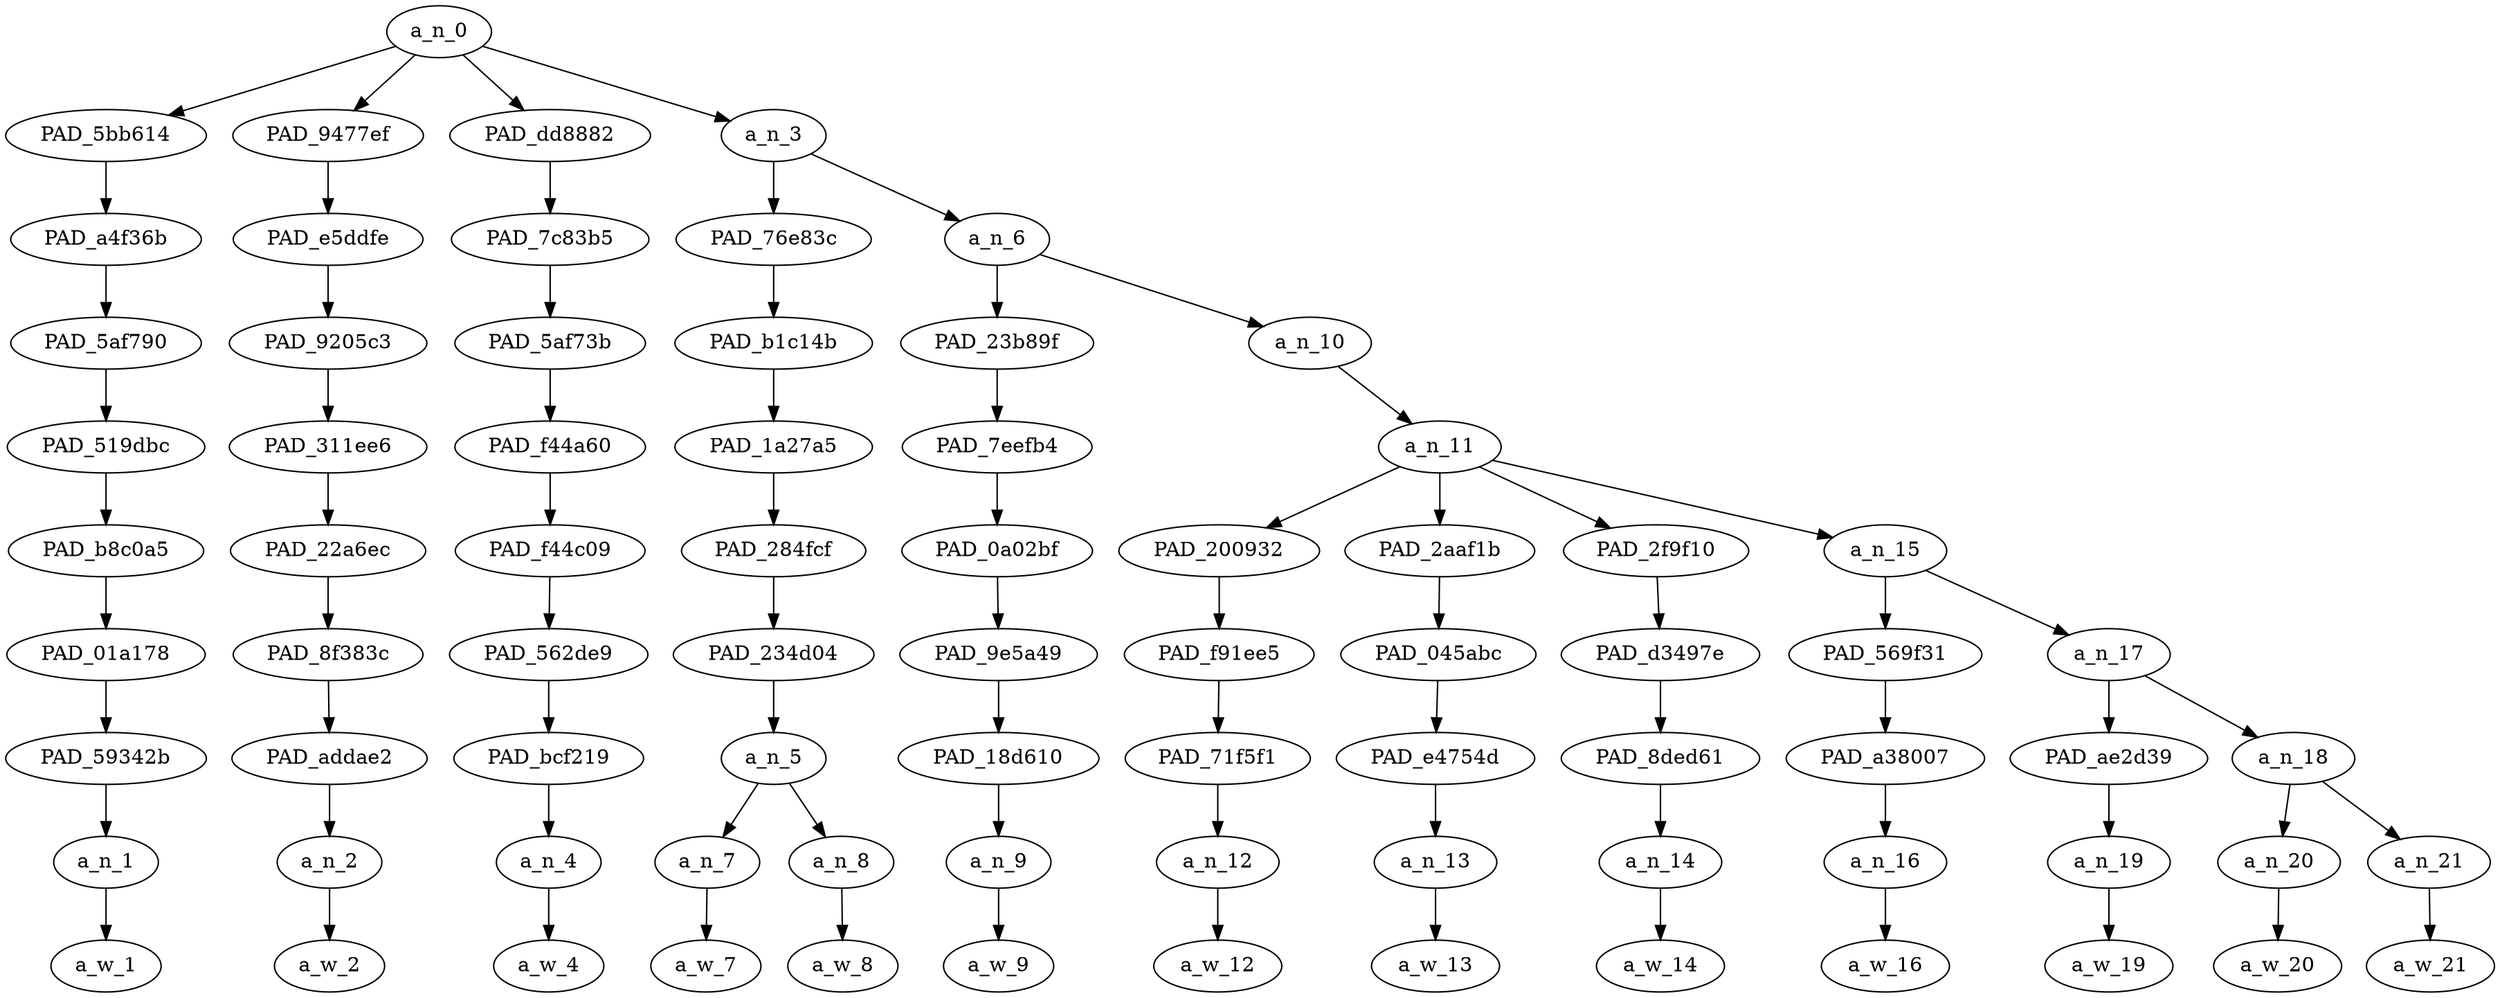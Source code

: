 strict digraph "" {
	a_n_0	[div_dir=1,
		index=0,
		level=9,
		pos="4.236328125,9!",
		text_span="[0, 1, 2, 3, 4, 5, 6, 7, 8, 9, 10, 11, 12]",
		value=1.00000000];
	PAD_5bb614	[div_dir=-1,
		index=0,
		level=8,
		pos="0.0,8!",
		text_span="[0]",
		value=0.11840951];
	a_n_0 -> PAD_5bb614;
	PAD_9477ef	[div_dir=1,
		index=1,
		level=8,
		pos="1.0,8!",
		text_span="[1]",
		value=0.06728066];
	a_n_0 -> PAD_9477ef;
	PAD_dd8882	[div_dir=-1,
		index=3,
		level=8,
		pos="12.0,8!",
		text_span="[12]",
		value=0.06014943];
	a_n_0 -> PAD_dd8882;
	a_n_3	[div_dir=1,
		index=2,
		level=8,
		pos="3.9453125,8!",
		text_span="[2, 3, 4, 5, 6, 7, 8, 9, 10, 11]",
		value=0.75389818];
	a_n_0 -> a_n_3;
	PAD_a4f36b	[div_dir=-1,
		index=0,
		level=7,
		pos="0.0,7!",
		text_span="[0]",
		value=0.11840951];
	PAD_5bb614 -> PAD_a4f36b;
	PAD_5af790	[div_dir=-1,
		index=0,
		level=6,
		pos="0.0,6!",
		text_span="[0]",
		value=0.11840951];
	PAD_a4f36b -> PAD_5af790;
	PAD_519dbc	[div_dir=-1,
		index=0,
		level=5,
		pos="0.0,5!",
		text_span="[0]",
		value=0.11840951];
	PAD_5af790 -> PAD_519dbc;
	PAD_b8c0a5	[div_dir=-1,
		index=0,
		level=4,
		pos="0.0,4!",
		text_span="[0]",
		value=0.11840951];
	PAD_519dbc -> PAD_b8c0a5;
	PAD_01a178	[div_dir=-1,
		index=0,
		level=3,
		pos="0.0,3!",
		text_span="[0]",
		value=0.11840951];
	PAD_b8c0a5 -> PAD_01a178;
	PAD_59342b	[div_dir=-1,
		index=0,
		level=2,
		pos="0.0,2!",
		text_span="[0]",
		value=0.11840951];
	PAD_01a178 -> PAD_59342b;
	a_n_1	[div_dir=-1,
		index=0,
		level=1,
		pos="0.0,1!",
		text_span="[0]",
		value=0.11840951];
	PAD_59342b -> a_n_1;
	a_w_1	[div_dir=0,
		index=0,
		level=0,
		pos="0,0!",
		text_span="[0]",
		value=am];
	a_n_1 -> a_w_1;
	PAD_e5ddfe	[div_dir=1,
		index=1,
		level=7,
		pos="1.0,7!",
		text_span="[1]",
		value=0.06728066];
	PAD_9477ef -> PAD_e5ddfe;
	PAD_9205c3	[div_dir=1,
		index=1,
		level=6,
		pos="1.0,6!",
		text_span="[1]",
		value=0.06728066];
	PAD_e5ddfe -> PAD_9205c3;
	PAD_311ee6	[div_dir=1,
		index=1,
		level=5,
		pos="1.0,5!",
		text_span="[1]",
		value=0.06728066];
	PAD_9205c3 -> PAD_311ee6;
	PAD_22a6ec	[div_dir=1,
		index=1,
		level=4,
		pos="1.0,4!",
		text_span="[1]",
		value=0.06728066];
	PAD_311ee6 -> PAD_22a6ec;
	PAD_8f383c	[div_dir=1,
		index=1,
		level=3,
		pos="1.0,3!",
		text_span="[1]",
		value=0.06728066];
	PAD_22a6ec -> PAD_8f383c;
	PAD_addae2	[div_dir=1,
		index=1,
		level=2,
		pos="1.0,2!",
		text_span="[1]",
		value=0.06728066];
	PAD_8f383c -> PAD_addae2;
	a_n_2	[div_dir=1,
		index=1,
		level=1,
		pos="1.0,1!",
		text_span="[1]",
		value=0.06728066];
	PAD_addae2 -> a_n_2;
	a_w_2	[div_dir=0,
		index=1,
		level=0,
		pos="1,0!",
		text_span="[1]",
		value=i];
	a_n_2 -> a_w_2;
	PAD_7c83b5	[div_dir=-1,
		index=4,
		level=7,
		pos="12.0,7!",
		text_span="[12]",
		value=0.06014943];
	PAD_dd8882 -> PAD_7c83b5;
	PAD_5af73b	[div_dir=-1,
		index=5,
		level=6,
		pos="12.0,6!",
		text_span="[12]",
		value=0.06014943];
	PAD_7c83b5 -> PAD_5af73b;
	PAD_f44a60	[div_dir=-1,
		index=5,
		level=5,
		pos="12.0,5!",
		text_span="[12]",
		value=0.06014943];
	PAD_5af73b -> PAD_f44a60;
	PAD_f44c09	[div_dir=-1,
		index=8,
		level=4,
		pos="12.0,4!",
		text_span="[12]",
		value=0.06014943];
	PAD_f44a60 -> PAD_f44c09;
	PAD_562de9	[div_dir=-1,
		index=9,
		level=3,
		pos="12.0,3!",
		text_span="[12]",
		value=0.06014943];
	PAD_f44c09 -> PAD_562de9;
	PAD_bcf219	[div_dir=-1,
		index=10,
		level=2,
		pos="12.0,2!",
		text_span="[12]",
		value=0.06014943];
	PAD_562de9 -> PAD_bcf219;
	a_n_4	[div_dir=-1,
		index=12,
		level=1,
		pos="12.0,1!",
		text_span="[12]",
		value=0.06014943];
	PAD_bcf219 -> a_n_4;
	a_w_4	[div_dir=0,
		index=12,
		level=0,
		pos="12,0!",
		text_span="[12]",
		value=🤮];
	a_n_4 -> a_w_4;
	PAD_76e83c	[div_dir=1,
		index=2,
		level=7,
		pos="2.5,7!",
		text_span="[2, 3]",
		value=0.10646601];
	a_n_3 -> PAD_76e83c;
	a_n_6	[div_dir=1,
		index=3,
		level=7,
		pos="5.390625,7!",
		text_span="[4, 5, 6, 7, 8, 9, 10, 11]",
		value=0.64675057];
	a_n_3 -> a_n_6;
	PAD_b1c14b	[div_dir=1,
		index=2,
		level=6,
		pos="2.5,6!",
		text_span="[2, 3]",
		value=0.10646601];
	PAD_76e83c -> PAD_b1c14b;
	PAD_1a27a5	[div_dir=1,
		index=2,
		level=5,
		pos="2.5,5!",
		text_span="[2, 3]",
		value=0.10646601];
	PAD_b1c14b -> PAD_1a27a5;
	PAD_284fcf	[div_dir=1,
		index=2,
		level=4,
		pos="2.5,4!",
		text_span="[2, 3]",
		value=0.10646601];
	PAD_1a27a5 -> PAD_284fcf;
	PAD_234d04	[div_dir=1,
		index=2,
		level=3,
		pos="2.5,3!",
		text_span="[2, 3]",
		value=0.10646601];
	PAD_284fcf -> PAD_234d04;
	a_n_5	[div_dir=1,
		index=2,
		level=2,
		pos="2.5,2!",
		text_span="[2, 3]",
		value=0.10646601];
	PAD_234d04 -> a_n_5;
	a_n_7	[div_dir=1,
		index=2,
		level=1,
		pos="2.0,1!",
		text_span="[2]",
		value=0.05516069];
	a_n_5 -> a_n_7;
	a_n_8	[div_dir=1,
		index=3,
		level=1,
		pos="3.0,1!",
		text_span="[3]",
		value=0.05102359];
	a_n_5 -> a_n_8;
	a_w_7	[div_dir=0,
		index=2,
		level=0,
		pos="2,0!",
		text_span="[2]",
		value=the];
	a_n_7 -> a_w_7;
	a_w_8	[div_dir=0,
		index=3,
		level=0,
		pos="3,0!",
		text_span="[3]",
		value=only];
	a_n_8 -> a_w_8;
	PAD_23b89f	[div_dir=-1,
		index=3,
		level=6,
		pos="4.0,6!",
		text_span="[4]",
		value=0.05978616];
	a_n_6 -> PAD_23b89f;
	a_n_10	[div_dir=1,
		index=4,
		level=6,
		pos="6.78125,6!",
		text_span="[5, 6, 7, 8, 9, 10, 11]",
		value=0.58634255];
	a_n_6 -> a_n_10;
	PAD_7eefb4	[div_dir=-1,
		index=3,
		level=5,
		pos="4.0,5!",
		text_span="[4]",
		value=0.05978616];
	PAD_23b89f -> PAD_7eefb4;
	PAD_0a02bf	[div_dir=-1,
		index=3,
		level=4,
		pos="4.0,4!",
		text_span="[4]",
		value=0.05978616];
	PAD_7eefb4 -> PAD_0a02bf;
	PAD_9e5a49	[div_dir=-1,
		index=3,
		level=3,
		pos="4.0,3!",
		text_span="[4]",
		value=0.05978616];
	PAD_0a02bf -> PAD_9e5a49;
	PAD_18d610	[div_dir=-1,
		index=3,
		level=2,
		pos="4.0,2!",
		text_span="[4]",
		value=0.05978616];
	PAD_9e5a49 -> PAD_18d610;
	a_n_9	[div_dir=-1,
		index=4,
		level=1,
		pos="4.0,1!",
		text_span="[4]",
		value=0.05978616];
	PAD_18d610 -> a_n_9;
	a_w_9	[div_dir=0,
		index=4,
		level=0,
		pos="4,0!",
		text_span="[4]",
		value=who];
	a_n_9 -> a_w_9;
	a_n_11	[div_dir=1,
		index=4,
		level=5,
		pos="6.78125,5!",
		text_span="[5, 6, 7, 8, 9, 10, 11]",
		value=0.58565276];
	a_n_10 -> a_n_11;
	PAD_200932	[div_dir=1,
		index=4,
		level=4,
		pos="5.0,4!",
		text_span="[5]",
		value=0.05191521];
	a_n_11 -> PAD_200932;
	PAD_2aaf1b	[div_dir=-1,
		index=5,
		level=4,
		pos="6.0,4!",
		text_span="[6]",
		value=0.07012139];
	a_n_11 -> PAD_2aaf1b;
	PAD_2f9f10	[div_dir=1,
		index=6,
		level=4,
		pos="7.0,4!",
		text_span="[7]",
		value=0.04522652];
	a_n_11 -> PAD_2f9f10;
	a_n_15	[div_dir=1,
		index=7,
		level=4,
		pos="9.125,4!",
		text_span="[8, 9, 10, 11]",
		value=0.41769984];
	a_n_11 -> a_n_15;
	PAD_f91ee5	[div_dir=1,
		index=4,
		level=3,
		pos="5.0,3!",
		text_span="[5]",
		value=0.05191521];
	PAD_200932 -> PAD_f91ee5;
	PAD_71f5f1	[div_dir=1,
		index=4,
		level=2,
		pos="5.0,2!",
		text_span="[5]",
		value=0.05191521];
	PAD_f91ee5 -> PAD_71f5f1;
	a_n_12	[div_dir=1,
		index=5,
		level=1,
		pos="5.0,1!",
		text_span="[5]",
		value=0.05191521];
	PAD_71f5f1 -> a_n_12;
	a_w_12	[div_dir=0,
		index=5,
		level=0,
		pos="5,0!",
		text_span="[5]",
		value=doesn];
	a_n_12 -> a_w_12;
	PAD_045abc	[div_dir=-1,
		index=5,
		level=3,
		pos="6.0,3!",
		text_span="[6]",
		value=0.07012139];
	PAD_2aaf1b -> PAD_045abc;
	PAD_e4754d	[div_dir=-1,
		index=5,
		level=2,
		pos="6.0,2!",
		text_span="[6]",
		value=0.07012139];
	PAD_045abc -> PAD_e4754d;
	a_n_13	[div_dir=-1,
		index=6,
		level=1,
		pos="6.0,1!",
		text_span="[6]",
		value=0.07012139];
	PAD_e4754d -> a_n_13;
	a_w_13	[div_dir=0,
		index=6,
		level=0,
		pos="6,0!",
		text_span="[6]",
		value=’];
	a_n_13 -> a_w_13;
	PAD_d3497e	[div_dir=1,
		index=6,
		level=3,
		pos="7.0,3!",
		text_span="[7]",
		value=0.04522652];
	PAD_2f9f10 -> PAD_d3497e;
	PAD_8ded61	[div_dir=1,
		index=6,
		level=2,
		pos="7.0,2!",
		text_span="[7]",
		value=0.04522652];
	PAD_d3497e -> PAD_8ded61;
	a_n_14	[div_dir=1,
		index=7,
		level=1,
		pos="7.0,1!",
		text_span="[7]",
		value=0.04522652];
	PAD_8ded61 -> a_n_14;
	a_w_14	[div_dir=0,
		index=7,
		level=0,
		pos="7,0!",
		text_span="[7]",
		value=t];
	a_n_14 -> a_w_14;
	PAD_569f31	[div_dir=1,
		index=7,
		level=3,
		pos="8.0,3!",
		text_span="[8]",
		value=0.06035317];
	a_n_15 -> PAD_569f31;
	a_n_17	[div_dir=1,
		index=8,
		level=3,
		pos="10.25,3!",
		text_span="[9, 10, 11]",
		value=0.35646864];
	a_n_15 -> a_n_17;
	PAD_a38007	[div_dir=1,
		index=7,
		level=2,
		pos="8.0,2!",
		text_span="[8]",
		value=0.06035317];
	PAD_569f31 -> PAD_a38007;
	a_n_16	[div_dir=1,
		index=8,
		level=1,
		pos="8.0,1!",
		text_span="[8]",
		value=0.06035317];
	PAD_a38007 -> a_n_16;
	a_w_16	[div_dir=0,
		index=8,
		level=0,
		pos="8,0!",
		text_span="[8]",
		value=find];
	a_n_16 -> a_w_16;
	PAD_ae2d39	[div_dir=1,
		index=9,
		level=2,
		pos="11.0,2!",
		text_span="[11]",
		value=0.08678451];
	a_n_17 -> PAD_ae2d39;
	a_n_18	[div_dir=1,
		index=8,
		level=2,
		pos="9.5,2!",
		text_span="[9, 10]",
		value=0.26887283];
	a_n_17 -> a_n_18;
	a_n_19	[div_dir=1,
		index=11,
		level=1,
		pos="11.0,1!",
		text_span="[11]",
		value=0.08678451];
	PAD_ae2d39 -> a_n_19;
	a_w_19	[div_dir=0,
		index=11,
		level=0,
		pos="11,0!",
		text_span="[11]",
		value=attractive];
	a_n_19 -> a_w_19;
	a_n_20	[div_dir=1,
		index=9,
		level=1,
		pos="9.0,1!",
		text_span="[9]",
		value=0.16394306];
	a_n_18 -> a_n_20;
	a_n_21	[div_dir=-1,
		index=10,
		level=1,
		pos="10.0,1!",
		text_span="[10]",
		value=0.10418643];
	a_n_18 -> a_n_21;
	a_w_20	[div_dir=0,
		index=9,
		level=0,
		pos="9,0!",
		text_span="[9]",
		value=white];
	a_n_20 -> a_w_20;
	a_w_21	[div_dir=0,
		index=10,
		level=0,
		pos="10,0!",
		text_span="[10]",
		value=men];
	a_n_21 -> a_w_21;
}
